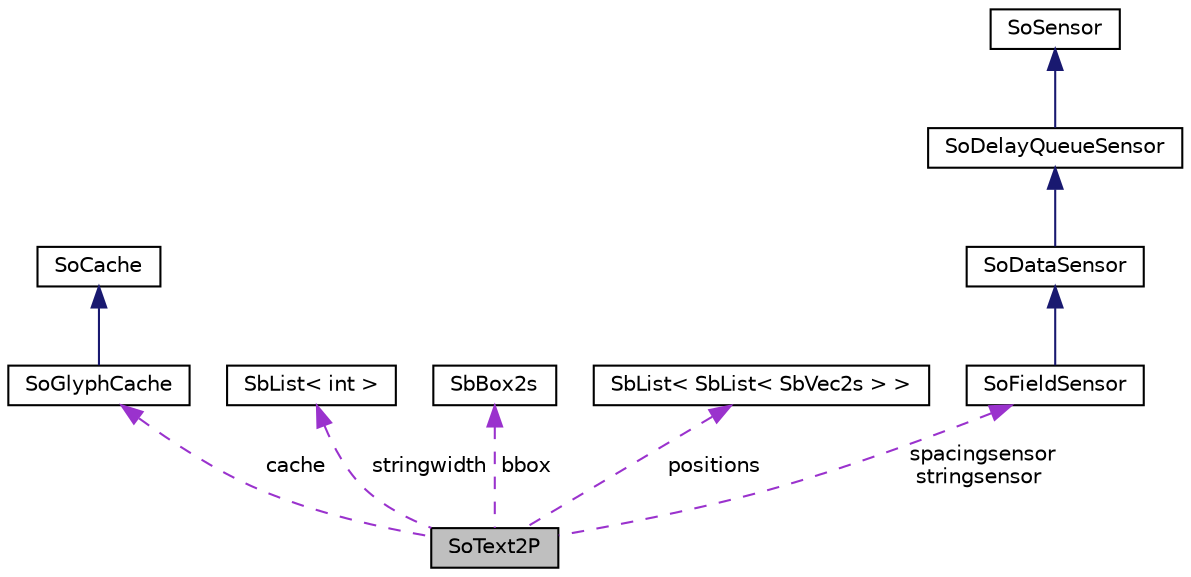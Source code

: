 digraph "SoText2P"
{
 // LATEX_PDF_SIZE
  edge [fontname="Helvetica",fontsize="10",labelfontname="Helvetica",labelfontsize="10"];
  node [fontname="Helvetica",fontsize="10",shape=record];
  Node1 [label="SoText2P",height=0.2,width=0.4,color="black", fillcolor="grey75", style="filled", fontcolor="black",tooltip=" "];
  Node2 -> Node1 [dir="back",color="darkorchid3",fontsize="10",style="dashed",label=" cache" ,fontname="Helvetica"];
  Node2 [label="SoGlyphCache",height=0.2,width=0.4,color="black", fillcolor="white", style="filled",URL="$classSoGlyphCache.html",tooltip=" "];
  Node3 -> Node2 [dir="back",color="midnightblue",fontsize="10",style="solid",fontname="Helvetica"];
  Node3 [label="SoCache",height=0.2,width=0.4,color="black", fillcolor="white", style="filled",URL="$classSoCache.html",tooltip="The SoCache class is the superclass for all internal cache classes."];
  Node4 -> Node1 [dir="back",color="darkorchid3",fontsize="10",style="dashed",label=" stringwidth" ,fontname="Helvetica"];
  Node4 [label="SbList\< int \>",height=0.2,width=0.4,color="black", fillcolor="white", style="filled",URL="$classSbList.html",tooltip=" "];
  Node5 -> Node1 [dir="back",color="darkorchid3",fontsize="10",style="dashed",label=" bbox" ,fontname="Helvetica"];
  Node5 [label="SbBox2s",height=0.2,width=0.4,color="black", fillcolor="white", style="filled",URL="$classSbBox2s.html",tooltip="The SbBox2s class is a 2 dimensional box with short integer coordinates."];
  Node6 -> Node1 [dir="back",color="darkorchid3",fontsize="10",style="dashed",label=" positions" ,fontname="Helvetica"];
  Node6 [label="SbList\< SbList\< SbVec2s \> \>",height=0.2,width=0.4,color="black", fillcolor="white", style="filled",URL="$classSbList.html",tooltip=" "];
  Node7 -> Node1 [dir="back",color="darkorchid3",fontsize="10",style="dashed",label=" spacingsensor\nstringsensor" ,fontname="Helvetica"];
  Node7 [label="SoFieldSensor",height=0.2,width=0.4,color="black", fillcolor="white", style="filled",URL="$classSoFieldSensor.html",tooltip="The SoFieldSensor class detects changes to a field."];
  Node8 -> Node7 [dir="back",color="midnightblue",fontsize="10",style="solid",fontname="Helvetica"];
  Node8 [label="SoDataSensor",height=0.2,width=0.4,color="black", fillcolor="white", style="filled",URL="$classSoDataSensor.html",tooltip="The SoDataSensor class is the abstract base class for sensors monitoring changes in a scene graph."];
  Node9 -> Node8 [dir="back",color="midnightblue",fontsize="10",style="solid",fontname="Helvetica"];
  Node9 [label="SoDelayQueueSensor",height=0.2,width=0.4,color="black", fillcolor="white", style="filled",URL="$classSoDelayQueueSensor.html",tooltip="The SoDelayQueueSensor class is the abstract base class for priority scheduled sensors."];
  Node10 -> Node9 [dir="back",color="midnightblue",fontsize="10",style="solid",fontname="Helvetica"];
  Node10 [label="SoSensor",height=0.2,width=0.4,color="black", fillcolor="white", style="filled",URL="$classSoSensor.html",tooltip="The SoSensor class is the abstract base class for all sensors."];
}
